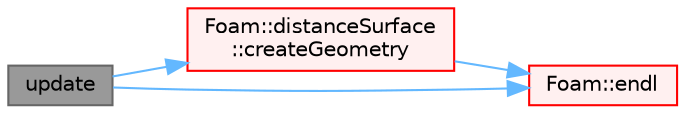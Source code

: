digraph "update"
{
 // LATEX_PDF_SIZE
  bgcolor="transparent";
  edge [fontname=Helvetica,fontsize=10,labelfontname=Helvetica,labelfontsize=10];
  node [fontname=Helvetica,fontsize=10,shape=box,height=0.2,width=0.4];
  rankdir="LR";
  Node1 [id="Node000001",label="update",height=0.2,width=0.4,color="gray40", fillcolor="grey60", style="filled", fontcolor="black",tooltip=" "];
  Node1 -> Node2 [id="edge1_Node000001_Node000002",color="steelblue1",style="solid",tooltip=" "];
  Node2 [id="Node000002",label="Foam::distanceSurface\l::createGeometry",height=0.2,width=0.4,color="red", fillcolor="#FFF0F0", style="filled",URL="$classFoam_1_1distanceSurface.html#a0a133cd1cda0e00aec1c2cf62df2ddb6",tooltip=" "];
  Node2 -> Node23 [id="edge2_Node000002_Node000023",color="steelblue1",style="solid",tooltip=" "];
  Node23 [id="Node000023",label="Foam::endl",height=0.2,width=0.4,color="red", fillcolor="#FFF0F0", style="filled",URL="$namespaceFoam.html#a7d5eca45a323264dc5fe811500ebda47",tooltip=" "];
  Node1 -> Node23 [id="edge3_Node000001_Node000023",color="steelblue1",style="solid",tooltip=" "];
}
